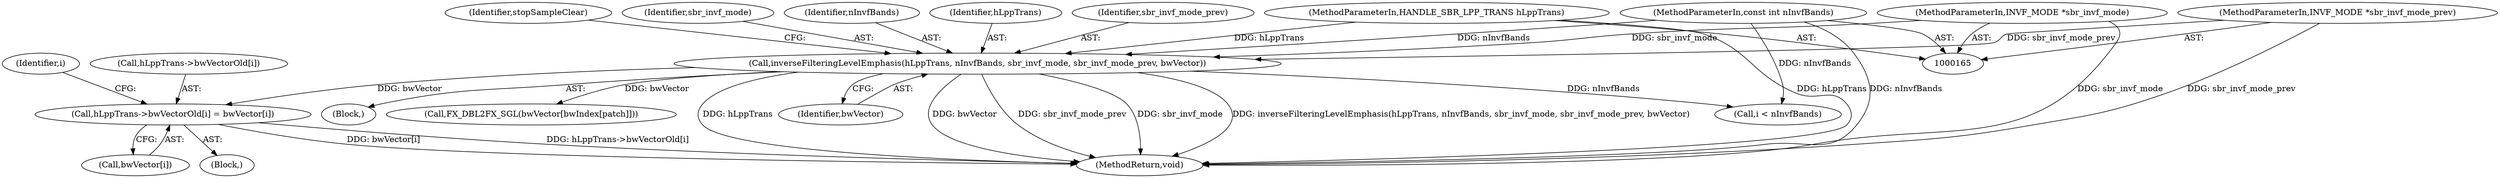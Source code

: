 digraph "0_Android_8e3be529372892e20ccf196809bc73276c822189@array" {
"1002011" [label="(Call,hLppTrans->bwVectorOld[i] = bwVector[i])"];
"1000259" [label="(Call,inverseFilteringLevelEmphasis(hLppTrans, nInvfBands, sbr_invf_mode, sbr_invf_mode_prev, bwVector))"];
"1000166" [label="(MethodParameterIn,HANDLE_SBR_LPP_TRANS hLppTrans)"];
"1000175" [label="(MethodParameterIn,const int nInvfBands)"];
"1000176" [label="(MethodParameterIn,INVF_MODE *sbr_invf_mode)"];
"1000177" [label="(MethodParameterIn,INVF_MODE *sbr_invf_mode_prev)"];
"1000263" [label="(Identifier,sbr_invf_mode_prev)"];
"1002005" [label="(Call,i < nInvfBands)"];
"1000266" [label="(Identifier,stopSampleClear)"];
"1000262" [label="(Identifier,sbr_invf_mode)"];
"1002009" [label="(Identifier,i)"];
"1000178" [label="(Block,)"];
"1002011" [label="(Call,hLppTrans->bwVectorOld[i] = bwVector[i])"];
"1001669" [label="(Call,FX_DBL2FX_SGL(bwVector[bwIndex[patch]]))"];
"1002017" [label="(Call,bwVector[i])"];
"1000261" [label="(Identifier,nInvfBands)"];
"1000166" [label="(MethodParameterIn,HANDLE_SBR_LPP_TRANS hLppTrans)"];
"1000176" [label="(MethodParameterIn,INVF_MODE *sbr_invf_mode)"];
"1002010" [label="(Block,)"];
"1000264" [label="(Identifier,bwVector)"];
"1002027" [label="(MethodReturn,void)"];
"1000259" [label="(Call,inverseFilteringLevelEmphasis(hLppTrans, nInvfBands, sbr_invf_mode, sbr_invf_mode_prev, bwVector))"];
"1000177" [label="(MethodParameterIn,INVF_MODE *sbr_invf_mode_prev)"];
"1002012" [label="(Call,hLppTrans->bwVectorOld[i])"];
"1000175" [label="(MethodParameterIn,const int nInvfBands)"];
"1000260" [label="(Identifier,hLppTrans)"];
"1002011" -> "1002010"  [label="AST: "];
"1002011" -> "1002017"  [label="CFG: "];
"1002012" -> "1002011"  [label="AST: "];
"1002017" -> "1002011"  [label="AST: "];
"1002009" -> "1002011"  [label="CFG: "];
"1002011" -> "1002027"  [label="DDG: hLppTrans->bwVectorOld[i]"];
"1002011" -> "1002027"  [label="DDG: bwVector[i]"];
"1000259" -> "1002011"  [label="DDG: bwVector"];
"1000259" -> "1000178"  [label="AST: "];
"1000259" -> "1000264"  [label="CFG: "];
"1000260" -> "1000259"  [label="AST: "];
"1000261" -> "1000259"  [label="AST: "];
"1000262" -> "1000259"  [label="AST: "];
"1000263" -> "1000259"  [label="AST: "];
"1000264" -> "1000259"  [label="AST: "];
"1000266" -> "1000259"  [label="CFG: "];
"1000259" -> "1002027"  [label="DDG: inverseFilteringLevelEmphasis(hLppTrans, nInvfBands, sbr_invf_mode, sbr_invf_mode_prev, bwVector)"];
"1000259" -> "1002027"  [label="DDG: hLppTrans"];
"1000259" -> "1002027"  [label="DDG: bwVector"];
"1000259" -> "1002027"  [label="DDG: sbr_invf_mode_prev"];
"1000259" -> "1002027"  [label="DDG: sbr_invf_mode"];
"1000166" -> "1000259"  [label="DDG: hLppTrans"];
"1000175" -> "1000259"  [label="DDG: nInvfBands"];
"1000176" -> "1000259"  [label="DDG: sbr_invf_mode"];
"1000177" -> "1000259"  [label="DDG: sbr_invf_mode_prev"];
"1000259" -> "1001669"  [label="DDG: bwVector"];
"1000259" -> "1002005"  [label="DDG: nInvfBands"];
"1000166" -> "1000165"  [label="AST: "];
"1000166" -> "1002027"  [label="DDG: hLppTrans"];
"1000175" -> "1000165"  [label="AST: "];
"1000175" -> "1002027"  [label="DDG: nInvfBands"];
"1000175" -> "1002005"  [label="DDG: nInvfBands"];
"1000176" -> "1000165"  [label="AST: "];
"1000176" -> "1002027"  [label="DDG: sbr_invf_mode"];
"1000177" -> "1000165"  [label="AST: "];
"1000177" -> "1002027"  [label="DDG: sbr_invf_mode_prev"];
}
